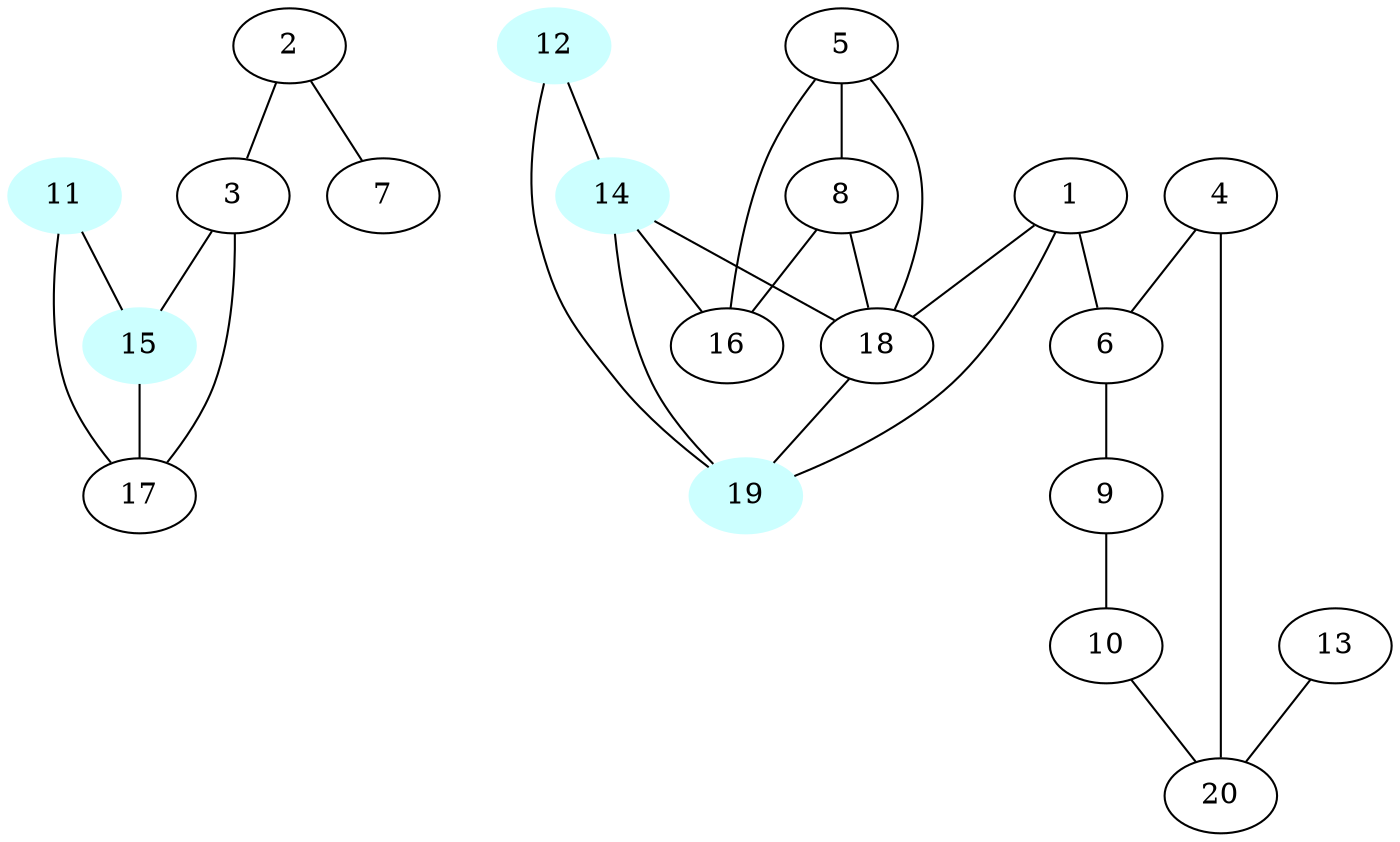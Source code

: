 graph G {
    11 [style=filled, color="#CCFFFF"];
    12 [style=filled, color="#CCFFFF"];
    14 [style=filled, color="#CCFFFF"];
    15 [style=filled, color="#CCFFFF"];
    19 [style=filled, color="#CCFFFF"];
    1 -- 6 [len= 3]
    1 -- 18 [len= 3]
    1 -- 19 [len= 3]
    2 -- 3 [len= 3]
    2 -- 7 [len= 3]
    3 -- 15 [len= 3]
    3 -- 17 [len= 3]
    4 -- 6 [len= 3]
    4 -- 20 [len= 3]
    5 -- 8 [len= 3]
    5 -- 16 [len= 3]
    5 -- 18 [len= 3]
    6 -- 9 [len= 3]
    8 -- 16 [len= 3]
    8 -- 18 [len= 3]
    9 -- 10 [len= 3]
    10 -- 20 [len= 3]
    11 -- 15 [len= 3]
    11 -- 17 [len= 3]
    12 -- 14 [len= 3]
    12 -- 19 [len= 3]
    13 -- 20 [len= 3]
    14 -- 16 [len= 3]
    14 -- 18 [len= 3]
    14 -- 19 [len= 3]
    15 -- 17 [len= 3]
    18 -- 19 [len= 3]
}

